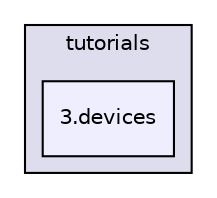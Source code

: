 digraph "tutorials/3.devices" {
  compound=true
  node [ fontsize="10", fontname="Helvetica"];
  edge [ labelfontsize="10", labelfontname="Helvetica"];
  subgraph clusterdir_0d353d24d0afa59909efab6593124f6d {
    graph [ bgcolor="#ddddee", pencolor="black", label="tutorials" fontname="Helvetica", fontsize="10", URL="dir_0d353d24d0afa59909efab6593124f6d.html"]
  dir_88f0d4376808cafa84f65e15d4d842d6 [shape=box, label="3.devices", style="filled", fillcolor="#eeeeff", pencolor="black", URL="dir_88f0d4376808cafa84f65e15d4d842d6.html"];
  }
}
